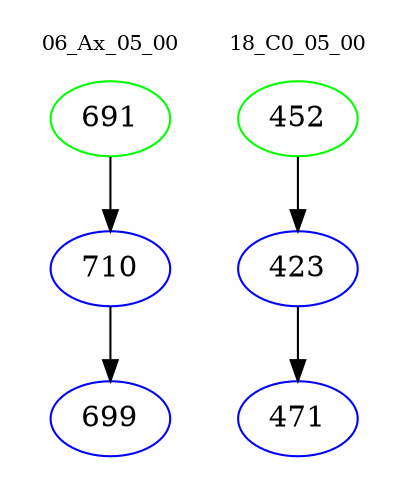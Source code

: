 digraph{
subgraph cluster_0 {
color = white
label = "06_Ax_05_00";
fontsize=10;
T0_691 [label="691", color="green"]
T0_691 -> T0_710 [color="black"]
T0_710 [label="710", color="blue"]
T0_710 -> T0_699 [color="black"]
T0_699 [label="699", color="blue"]
}
subgraph cluster_1 {
color = white
label = "18_C0_05_00";
fontsize=10;
T1_452 [label="452", color="green"]
T1_452 -> T1_423 [color="black"]
T1_423 [label="423", color="blue"]
T1_423 -> T1_471 [color="black"]
T1_471 [label="471", color="blue"]
}
}
